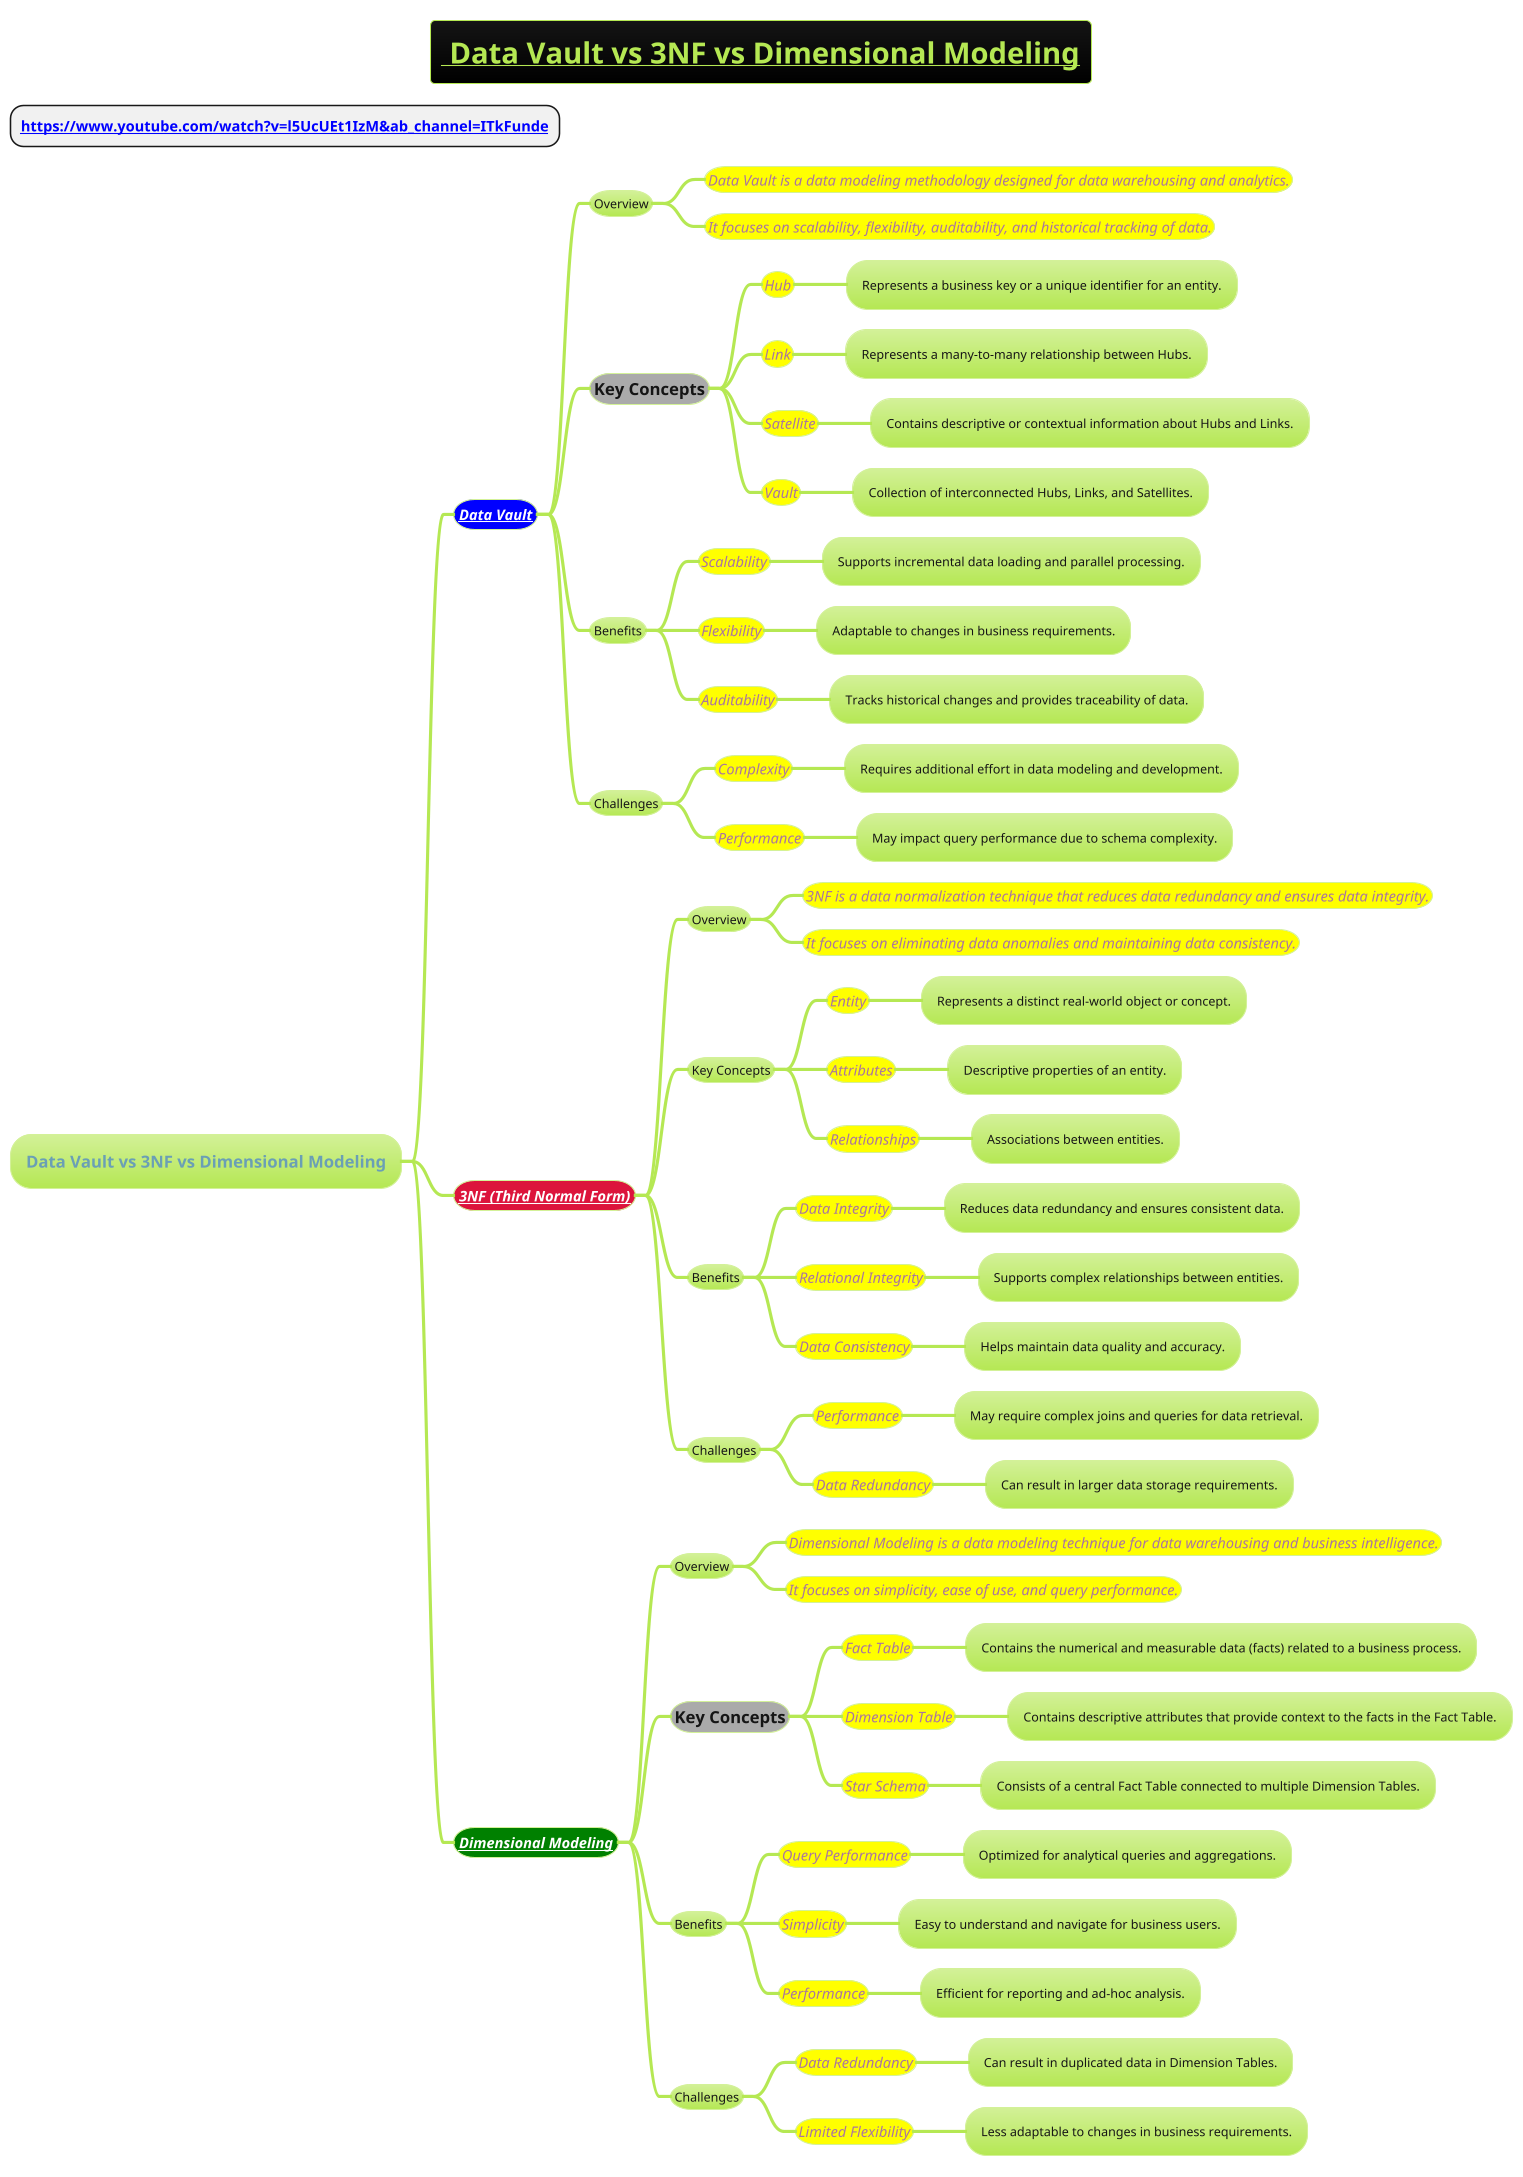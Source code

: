 @startmindmap
title =__ Data Vault vs 3NF vs Dimensional Modeling__
* **[[https://www.youtube.com/watch?v=l5UcUEt1IzM&ab_channel=ITkFunde]]**

!theme hacker

* Data Vault vs 3NF vs Dimensional Modeling
**[#blue] ====[[Data-Vault.puml Data Vault]]
*** Overview
****[#yellow] ====<size:14>Data Vault is a data modeling methodology designed for data warehousing and analytics.
****[#yellow] ====<size:14>It focuses on scalability, flexibility, auditability, and historical tracking of data.
***[#a] =Key Concepts
****[#yellow] ====<size:14>Hub
***** Represents a business key or a unique identifier for an entity.
****[#yellow] ====<size:14>Link
***** Represents a many-to-many relationship between Hubs.
****[#yellow] ====<size:14>Satellite
***** Contains descriptive or contextual information about Hubs and Links.
****[#yellow] ====<size:14>Vault
***** Collection of interconnected Hubs, Links, and Satellites.
*** Benefits
****[#yellow] ====<size:14>Scalability
***** Supports incremental data loading and parallel processing.
****[#yellow] ====<size:14>Flexibility
***** Adaptable to changes in business requirements.
****[#yellow] ====<size:14>Auditability
***** Tracks historical changes and provides traceability of data.
*** Challenges
****[#yellow] ====<size:14>Complexity
***** Requires additional effort in data modeling and development.
****[#yellow] ====<size:14>Performance
***** May impact query performance due to schema complexity.
**[#crimson] ====**[[Third-Normal-Form-(3NF).puml 3NF (Third Normal Form)]]**
*** Overview
****[#yellow] ====<size:14>3NF is a data normalization technique that reduces data redundancy and ensures data integrity.
****[#yellow] ====<size:14>It focuses on eliminating data anomalies and maintaining data consistency.
*** Key Concepts
****[#yellow] ====<size:14>Entity
***** Represents a distinct real-world object or concept.
****[#yellow] ====<size:14>Attributes
***** Descriptive properties of an entity.
****[#yellow] ====<size:14>Relationships
***** Associations between entities.
*** Benefits
****[#yellow] ====<size:14>Data Integrity
***** Reduces data redundancy and ensures consistent data.
****[#yellow] ====<size:14>Relational Integrity
***** Supports complex relationships between entities.
****[#yellow] ====<size:14>Data Consistency
***** Helps maintain data quality and accuracy.
*** Challenges
****[#yellow] ====<size:14>Performance
***** May require complex joins and queries for data retrieval.
****[#yellow] ====<size:14>Data Redundancy
***** Can result in larger data storage requirements.
**[#green] ====**[[../../../../../books/1-books-backlog/DBMS/Dimensional-Modeling.puml Dimensional Modeling]]**
*** Overview
****[#yellow] ====<size:14>Dimensional Modeling is a data modeling technique for data warehousing and business intelligence.
****[#yellow] ====<size:14>It focuses on simplicity, ease of use, and query performance.
***[#a] =Key Concepts
****[#yellow] ====<size:14>Fact Table
***** Contains the numerical and measurable data (facts) related to a business process.
****[#yellow] ====<size:14>Dimension Table
***** Contains descriptive attributes that provide context to the facts in the Fact Table.
****[#yellow] ====<size:14>Star Schema
***** Consists of a central Fact Table connected to multiple Dimension Tables.
*** Benefits
****[#yellow] ====<size:14>Query Performance
***** Optimized for analytical queries and aggregations.
****[#yellow] ====<size:14>Simplicity
***** Easy to understand and navigate for business users.
****[#yellow] ====<size:14>Performance
***** Efficient for reporting and ad-hoc analysis.
*** Challenges
****[#yellow] ====<size:14>Data Redundancy
***** Can result in duplicated data in Dimension Tables.
****[#yellow] ====<size:14>Limited Flexibility
***** Less adaptable to changes in business requirements.
@endmindmap
